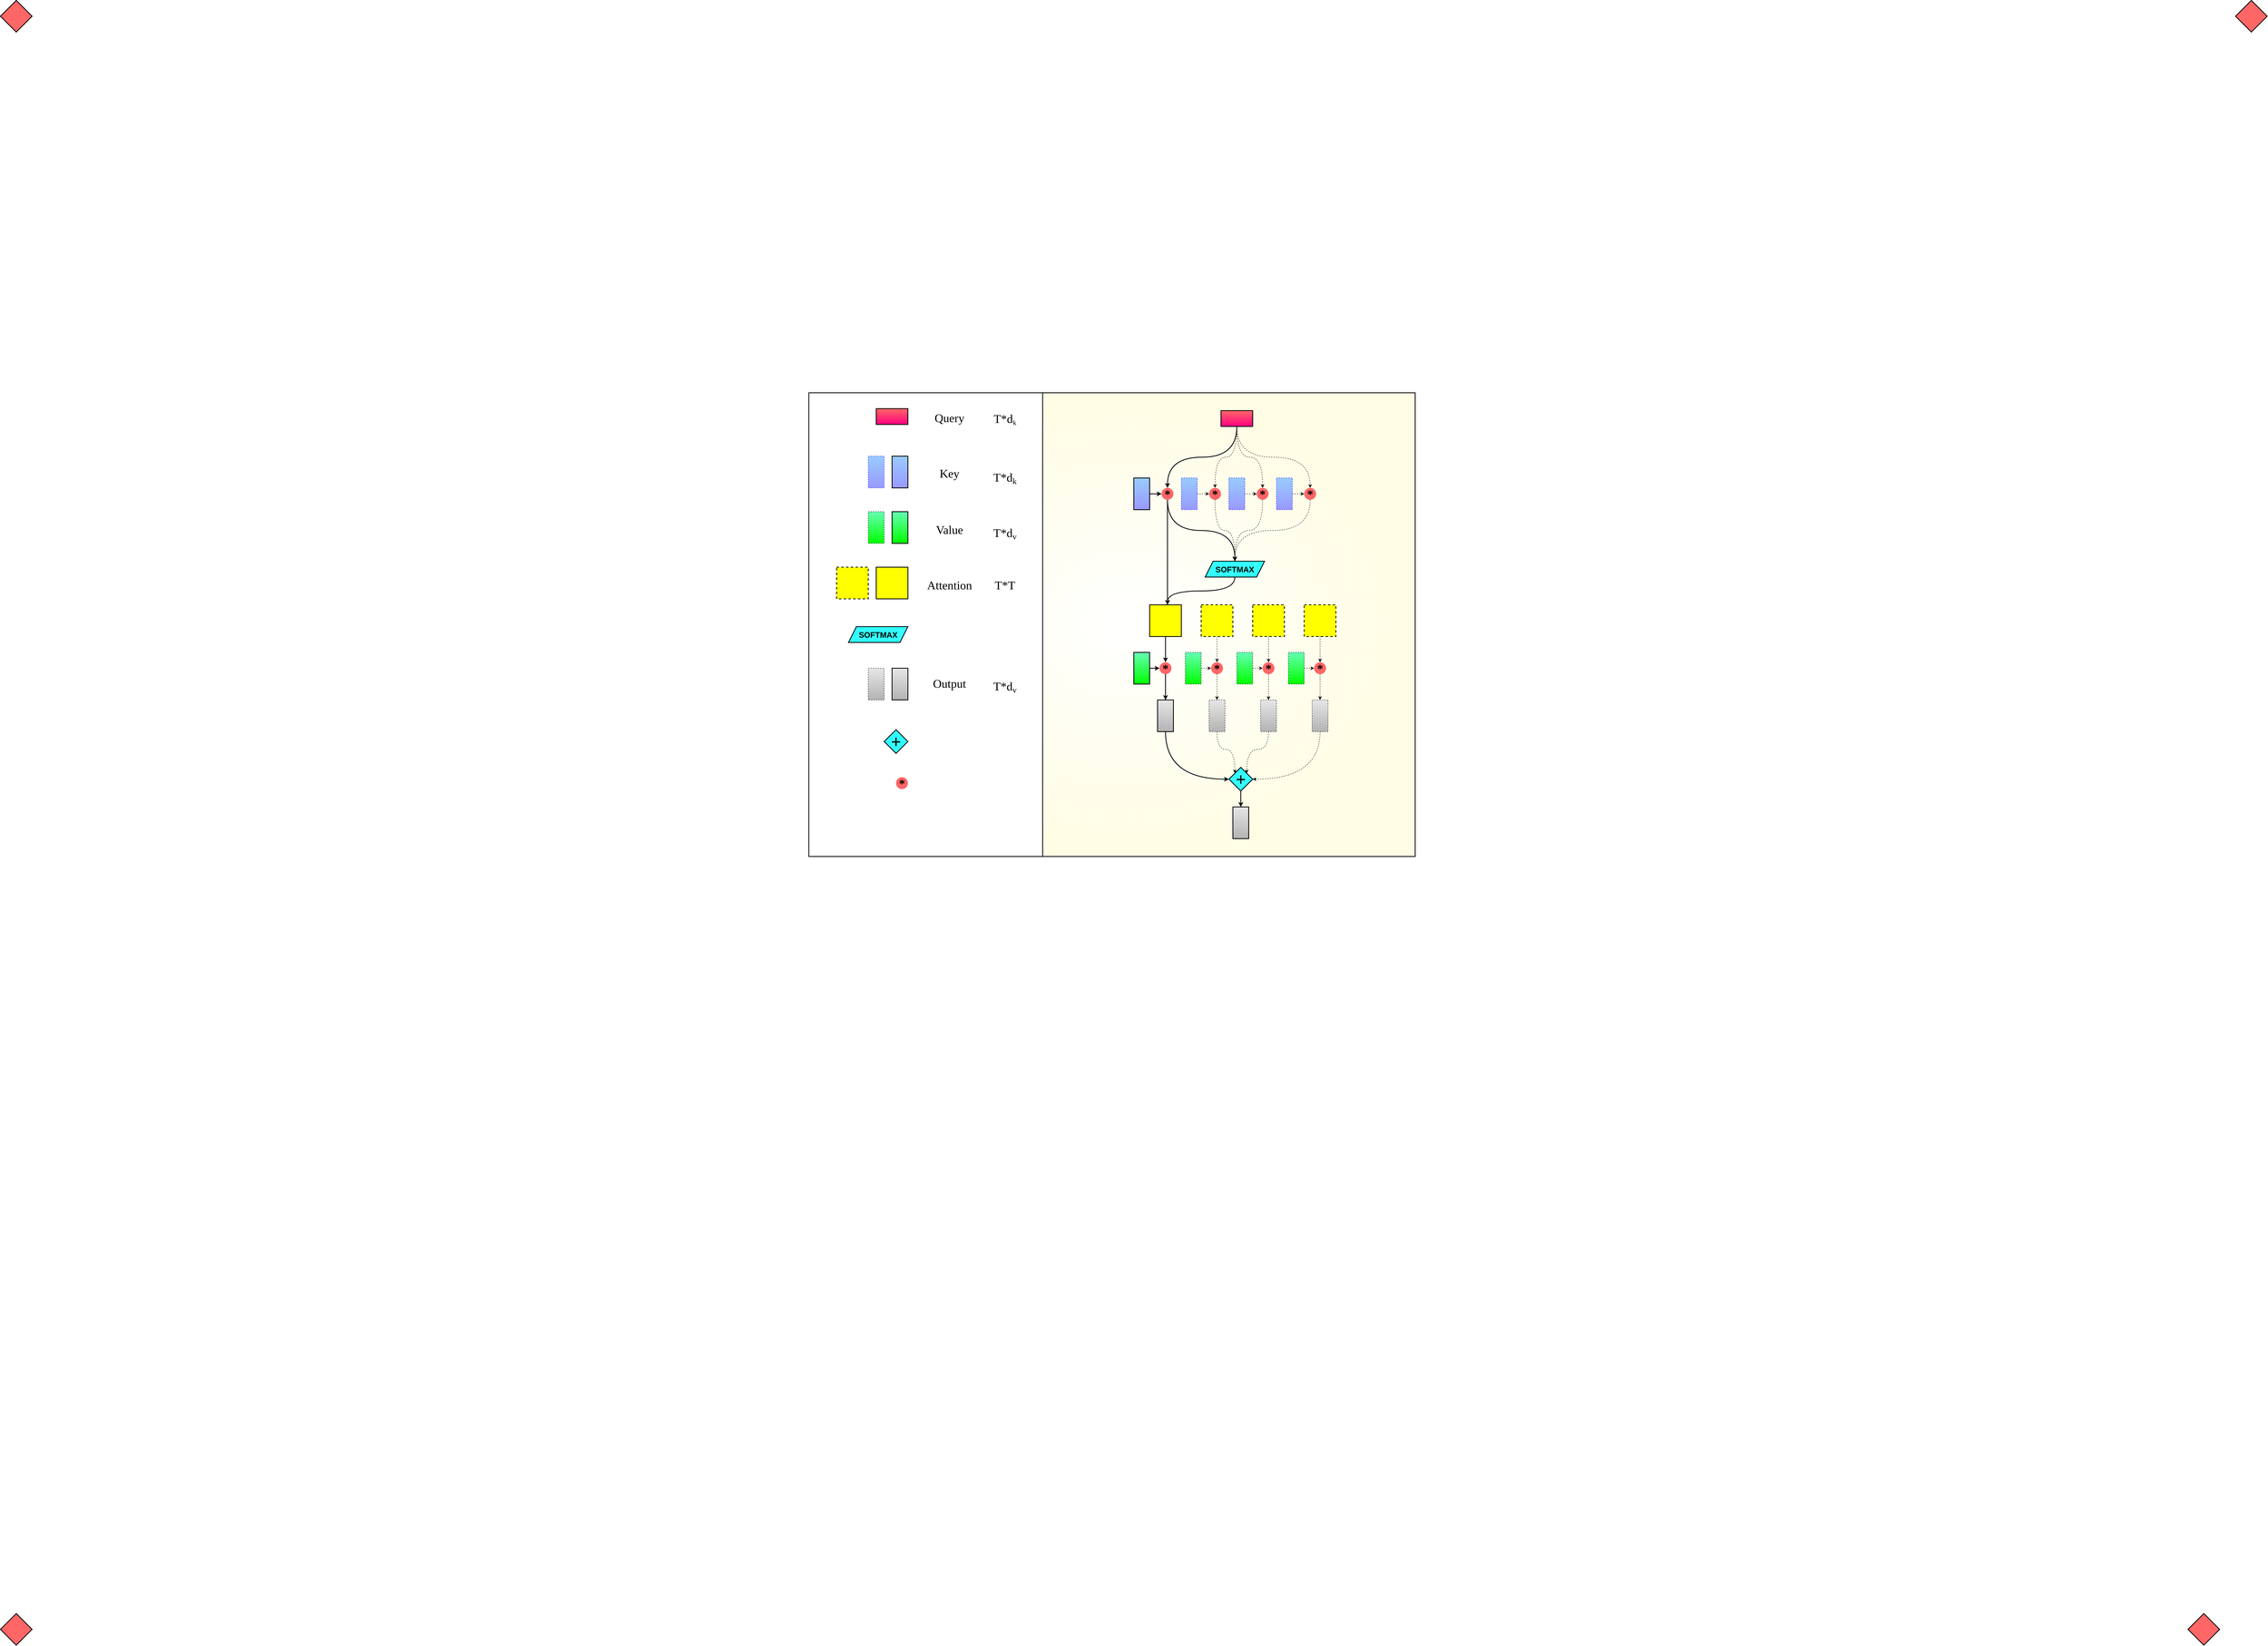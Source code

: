 <mxfile version="15.8.4" type="device"><diagram id="e_oixZW7i5In5q7S9LqU" name="Page-1"><mxGraphModel dx="4922" dy="2550" grid="1" gridSize="10" guides="1" tooltips="1" connect="1" arrows="1" fold="1" page="1" pageScale="1" pageWidth="850" pageHeight="1100" math="0" shadow="0"><root><mxCell id="0"/><mxCell id="1" parent="0"/><mxCell id="MIyxhUWxYH6-QhV29g1u-42" value="" style="rhombus;whiteSpace=wrap;html=1;fontSize=20;strokeWidth=2;fillColor=#FF6666;" parent="1" vertex="1"><mxGeometry x="3130" y="3120" width="80" height="80" as="geometry"/></mxCell><mxCell id="MIyxhUWxYH6-QhV29g1u-156" value="" style="group;movable=0;resizable=0;rotatable=0;deletable=0;editable=0;connectable=0;" parent="1" vertex="1" connectable="0"><mxGeometry x="-350" y="40" width="1530" height="1170" as="geometry"/></mxCell><mxCell id="MIyxhUWxYH6-QhV29g1u-125" value="" style="rounded=0;whiteSpace=wrap;html=1;fontFamily=Fira Code;fontSize=45;strokeColor=default;strokeWidth=2;fillColor=#FFFFFF;gradientDirection=radial;gradientColor=#FFFDE3;movable=0;resizable=0;rotatable=0;deletable=0;editable=0;connectable=0;" parent="MIyxhUWxYH6-QhV29g1u-156" vertex="1"><mxGeometry x="80" width="1450" height="1170" as="geometry"/></mxCell><mxCell id="MIyxhUWxYH6-QhV29g1u-2" value="" style="rounded=0;whiteSpace=wrap;html=1;strokeWidth=2;strokeColor=#000000;fillColor=#FF6666;gradientColor=#FF0080;movable=0;resizable=0;rotatable=0;deletable=0;editable=0;connectable=0;" parent="MIyxhUWxYH6-QhV29g1u-156" vertex="1"><mxGeometry x="1040" y="45" width="80" height="40" as="geometry"/></mxCell><mxCell id="MIyxhUWxYH6-QhV29g1u-3" value="" style="rounded=0;whiteSpace=wrap;html=1;strokeWidth=2;strokeColor=default;fillColor=#99CCFF;gradientColor=#9999FF;movable=0;resizable=0;rotatable=0;deletable=0;editable=0;connectable=0;" parent="MIyxhUWxYH6-QhV29g1u-156" vertex="1"><mxGeometry x="820" y="215" width="40" height="80" as="geometry"/></mxCell><mxCell id="MIyxhUWxYH6-QhV29g1u-58" style="edgeStyle=orthogonalEdgeStyle;curved=1;orthogonalLoop=1;jettySize=auto;html=1;exitX=0.5;exitY=1;exitDx=0;exitDy=0;fontSize=20;strokeWidth=2;movable=0;resizable=0;rotatable=0;deletable=0;editable=0;connectable=0;" parent="MIyxhUWxYH6-QhV29g1u-156" source="MIyxhUWxYH6-QhV29g1u-5" edge="1"><mxGeometry relative="1" as="geometry"><mxPoint x="905" y="535" as="targetPoint"/></mxGeometry></mxCell><mxCell id="MIyxhUWxYH6-QhV29g1u-5" value="&lt;span style=&quot;font-size: 30px;&quot;&gt;&lt;font face=&quot;Fira Code&quot; style=&quot;font-size: 30px;&quot;&gt;*&lt;/font&gt;&lt;/span&gt;" style="ellipse;whiteSpace=wrap;html=1;aspect=fixed;fontStyle=1;strokeWidth=2;fillColor=#FF6666;strokeColor=none;fontFamily=Fira Code;fontSize=30;movable=0;resizable=0;rotatable=0;deletable=0;editable=0;connectable=0;" parent="MIyxhUWxYH6-QhV29g1u-156" vertex="1"><mxGeometry x="890" y="240" width="30" height="30" as="geometry"/></mxCell><mxCell id="MIyxhUWxYH6-QhV29g1u-7" style="edgeStyle=orthogonalEdgeStyle;curved=1;orthogonalLoop=1;jettySize=auto;html=1;exitX=0.5;exitY=1;exitDx=0;exitDy=0;entryX=0.5;entryY=0;entryDx=0;entryDy=0;fontSize=20;strokeWidth=2;movable=0;resizable=0;rotatable=0;deletable=0;editable=0;connectable=0;" parent="MIyxhUWxYH6-QhV29g1u-156" source="MIyxhUWxYH6-QhV29g1u-2" target="MIyxhUWxYH6-QhV29g1u-5" edge="1"><mxGeometry relative="1" as="geometry"/></mxCell><mxCell id="MIyxhUWxYH6-QhV29g1u-8" style="edgeStyle=orthogonalEdgeStyle;curved=1;orthogonalLoop=1;jettySize=auto;html=1;exitX=1;exitY=0.5;exitDx=0;exitDy=0;entryX=0;entryY=0.5;entryDx=0;entryDy=0;fontSize=20;strokeWidth=2;movable=0;resizable=0;rotatable=0;deletable=0;editable=0;connectable=0;" parent="MIyxhUWxYH6-QhV29g1u-156" source="MIyxhUWxYH6-QhV29g1u-3" target="MIyxhUWxYH6-QhV29g1u-5" edge="1"><mxGeometry relative="1" as="geometry"/></mxCell><mxCell id="MIyxhUWxYH6-QhV29g1u-34" value="" style="rounded=0;whiteSpace=wrap;html=1;strokeWidth=1;strokeColor=#0000FF;dashed=1;fillColor=#99CCFF;gradientColor=#9999FF;movable=0;resizable=0;rotatable=0;deletable=0;editable=0;connectable=0;" parent="MIyxhUWxYH6-QhV29g1u-156" vertex="1"><mxGeometry x="940" y="215" width="40" height="80" as="geometry"/></mxCell><mxCell id="MIyxhUWxYH6-QhV29g1u-35" value="&lt;span style=&quot;font-size: 30px;&quot;&gt;&lt;font face=&quot;Fira Code&quot; style=&quot;font-size: 30px;&quot;&gt;*&lt;/font&gt;&lt;/span&gt;" style="ellipse;whiteSpace=wrap;html=1;aspect=fixed;fontStyle=1;strokeWidth=2;fillColor=#FF6666;strokeColor=none;fontFamily=Fira Code;fontSize=30;movable=0;resizable=0;rotatable=0;deletable=0;editable=0;connectable=0;" parent="MIyxhUWxYH6-QhV29g1u-156" vertex="1"><mxGeometry x="1010" y="240" width="30" height="30" as="geometry"/></mxCell><mxCell id="MIyxhUWxYH6-QhV29g1u-43" style="edgeStyle=orthogonalEdgeStyle;curved=1;orthogonalLoop=1;jettySize=auto;html=1;exitX=0.5;exitY=1;exitDx=0;exitDy=0;fontSize=20;strokeWidth=1;dashed=1;movable=0;resizable=0;rotatable=0;deletable=0;editable=0;connectable=0;" parent="MIyxhUWxYH6-QhV29g1u-156" source="MIyxhUWxYH6-QhV29g1u-2" target="MIyxhUWxYH6-QhV29g1u-35" edge="1"><mxGeometry relative="1" as="geometry"/></mxCell><mxCell id="MIyxhUWxYH6-QhV29g1u-33" style="edgeStyle=orthogonalEdgeStyle;curved=1;orthogonalLoop=1;jettySize=auto;html=1;exitX=1;exitY=0.5;exitDx=0;exitDy=0;entryX=0;entryY=0.5;entryDx=0;entryDy=0;fontSize=20;strokeWidth=1;dashed=1;movable=0;resizable=0;rotatable=0;deletable=0;editable=0;connectable=0;" parent="MIyxhUWxYH6-QhV29g1u-156" source="MIyxhUWxYH6-QhV29g1u-34" target="MIyxhUWxYH6-QhV29g1u-35" edge="1"><mxGeometry relative="1" as="geometry"/></mxCell><mxCell id="MIyxhUWxYH6-QhV29g1u-37" value="" style="rounded=0;whiteSpace=wrap;html=1;strokeWidth=1;strokeColor=#0000FF;dashed=1;fillColor=#99CCFF;gradientColor=#9999FF;movable=0;resizable=0;rotatable=0;deletable=0;editable=0;connectable=0;" parent="MIyxhUWxYH6-QhV29g1u-156" vertex="1"><mxGeometry x="1060" y="215" width="40" height="80" as="geometry"/></mxCell><mxCell id="MIyxhUWxYH6-QhV29g1u-38" value="&lt;span style=&quot;font-size: 30px;&quot;&gt;&lt;font face=&quot;Fira Code&quot; style=&quot;font-size: 30px;&quot;&gt;*&lt;/font&gt;&lt;/span&gt;" style="ellipse;whiteSpace=wrap;html=1;aspect=fixed;fontStyle=1;strokeWidth=2;fillColor=#FF6666;strokeColor=none;fontFamily=Fira Code;fontSize=30;movable=0;resizable=0;rotatable=0;deletable=0;editable=0;connectable=0;" parent="MIyxhUWxYH6-QhV29g1u-156" vertex="1"><mxGeometry x="1130" y="240" width="30" height="30" as="geometry"/></mxCell><mxCell id="MIyxhUWxYH6-QhV29g1u-44" style="edgeStyle=orthogonalEdgeStyle;curved=1;orthogonalLoop=1;jettySize=auto;html=1;exitX=0.5;exitY=1;exitDx=0;exitDy=0;entryX=0.5;entryY=0;entryDx=0;entryDy=0;fontSize=20;strokeWidth=1;dashed=1;movable=0;resizable=0;rotatable=0;deletable=0;editable=0;connectable=0;" parent="MIyxhUWxYH6-QhV29g1u-156" source="MIyxhUWxYH6-QhV29g1u-2" target="MIyxhUWxYH6-QhV29g1u-38" edge="1"><mxGeometry relative="1" as="geometry"/></mxCell><mxCell id="MIyxhUWxYH6-QhV29g1u-36" style="edgeStyle=orthogonalEdgeStyle;curved=1;orthogonalLoop=1;jettySize=auto;html=1;exitX=1;exitY=0.5;exitDx=0;exitDy=0;entryX=0;entryY=0.5;entryDx=0;entryDy=0;fontSize=20;strokeWidth=1;dashed=1;movable=0;resizable=0;rotatable=0;deletable=0;editable=0;connectable=0;" parent="MIyxhUWxYH6-QhV29g1u-156" source="MIyxhUWxYH6-QhV29g1u-37" target="MIyxhUWxYH6-QhV29g1u-38" edge="1"><mxGeometry relative="1" as="geometry"/></mxCell><mxCell id="MIyxhUWxYH6-QhV29g1u-40" value="" style="rounded=0;whiteSpace=wrap;html=1;strokeWidth=1;strokeColor=#0000FF;dashed=1;fillColor=#99CCFF;gradientColor=#9999FF;movable=0;resizable=0;rotatable=0;deletable=0;editable=0;connectable=0;" parent="MIyxhUWxYH6-QhV29g1u-156" vertex="1"><mxGeometry x="1180" y="215" width="40" height="80" as="geometry"/></mxCell><mxCell id="MIyxhUWxYH6-QhV29g1u-41" value="&lt;span style=&quot;font-size: 30px;&quot;&gt;&lt;font face=&quot;Fira Code&quot; style=&quot;font-size: 30px;&quot;&gt;*&lt;/font&gt;&lt;/span&gt;" style="ellipse;whiteSpace=wrap;html=1;aspect=fixed;fontStyle=1;strokeWidth=2;fillColor=#FF6666;strokeColor=none;fontFamily=Fira Code;fontSize=30;movable=0;resizable=0;rotatable=0;deletable=0;editable=0;connectable=0;" parent="MIyxhUWxYH6-QhV29g1u-156" vertex="1"><mxGeometry x="1250" y="240" width="30" height="30" as="geometry"/></mxCell><mxCell id="MIyxhUWxYH6-QhV29g1u-45" style="edgeStyle=orthogonalEdgeStyle;curved=1;orthogonalLoop=1;jettySize=auto;html=1;exitX=0.5;exitY=1;exitDx=0;exitDy=0;entryX=0.5;entryY=0;entryDx=0;entryDy=0;fontSize=20;strokeWidth=1;dashed=1;movable=0;resizable=0;rotatable=0;deletable=0;editable=0;connectable=0;" parent="MIyxhUWxYH6-QhV29g1u-156" source="MIyxhUWxYH6-QhV29g1u-2" target="MIyxhUWxYH6-QhV29g1u-41" edge="1"><mxGeometry relative="1" as="geometry"/></mxCell><mxCell id="MIyxhUWxYH6-QhV29g1u-39" style="edgeStyle=orthogonalEdgeStyle;curved=1;orthogonalLoop=1;jettySize=auto;html=1;exitX=1;exitY=0.5;exitDx=0;exitDy=0;entryX=0;entryY=0.5;entryDx=0;entryDy=0;fontSize=20;strokeWidth=1;dashed=1;movable=0;resizable=0;rotatable=0;deletable=0;editable=0;connectable=0;" parent="MIyxhUWxYH6-QhV29g1u-156" source="MIyxhUWxYH6-QhV29g1u-40" target="MIyxhUWxYH6-QhV29g1u-41" edge="1"><mxGeometry relative="1" as="geometry"/></mxCell><mxCell id="MIyxhUWxYH6-QhV29g1u-62" style="edgeStyle=orthogonalEdgeStyle;curved=1;orthogonalLoop=1;jettySize=auto;html=1;exitX=0.5;exitY=1;exitDx=0;exitDy=0;entryX=0.5;entryY=0;entryDx=0;entryDy=0;fontSize=20;strokeWidth=2;movable=0;resizable=0;rotatable=0;deletable=0;editable=0;connectable=0;" parent="MIyxhUWxYH6-QhV29g1u-156" source="MIyxhUWxYH6-QhV29g1u-46" edge="1"><mxGeometry relative="1" as="geometry"><mxPoint x="905" y="535" as="targetPoint"/></mxGeometry></mxCell><mxCell id="MIyxhUWxYH6-QhV29g1u-46" value="&lt;b&gt;SOFTMAX&lt;/b&gt;" style="shape=parallelogram;perimeter=parallelogramPerimeter;whiteSpace=wrap;html=1;fixedSize=1;fontSize=20;strokeWidth=2;fillColor=#33FFFF;strokeColor=default;movable=0;resizable=0;rotatable=0;deletable=0;editable=0;connectable=0;" parent="MIyxhUWxYH6-QhV29g1u-156" vertex="1"><mxGeometry x="1000" y="425" width="150" height="40" as="geometry"/></mxCell><mxCell id="MIyxhUWxYH6-QhV29g1u-48" style="edgeStyle=orthogonalEdgeStyle;curved=1;orthogonalLoop=1;jettySize=auto;html=1;exitX=0.5;exitY=1;exitDx=0;exitDy=0;fontSize=20;strokeWidth=2;movable=0;resizable=0;rotatable=0;deletable=0;editable=0;connectable=0;" parent="MIyxhUWxYH6-QhV29g1u-156" source="MIyxhUWxYH6-QhV29g1u-5" target="MIyxhUWxYH6-QhV29g1u-46" edge="1"><mxGeometry relative="1" as="geometry"/></mxCell><mxCell id="MIyxhUWxYH6-QhV29g1u-52" style="edgeStyle=orthogonalEdgeStyle;curved=1;orthogonalLoop=1;jettySize=auto;html=1;exitX=0.5;exitY=1;exitDx=0;exitDy=0;entryX=0.5;entryY=0;entryDx=0;entryDy=0;fontSize=20;strokeWidth=1;dashed=1;movable=0;resizable=0;rotatable=0;deletable=0;editable=0;connectable=0;" parent="MIyxhUWxYH6-QhV29g1u-156" source="MIyxhUWxYH6-QhV29g1u-35" target="MIyxhUWxYH6-QhV29g1u-46" edge="1"><mxGeometry relative="1" as="geometry"/></mxCell><mxCell id="MIyxhUWxYH6-QhV29g1u-54" style="edgeStyle=orthogonalEdgeStyle;curved=1;orthogonalLoop=1;jettySize=auto;html=1;exitX=0.5;exitY=1;exitDx=0;exitDy=0;fontSize=20;strokeWidth=1;dashed=1;movable=0;resizable=0;rotatable=0;deletable=0;editable=0;connectable=0;" parent="MIyxhUWxYH6-QhV29g1u-156" source="MIyxhUWxYH6-QhV29g1u-38" target="MIyxhUWxYH6-QhV29g1u-46" edge="1"><mxGeometry relative="1" as="geometry"/></mxCell><mxCell id="MIyxhUWxYH6-QhV29g1u-51" style="edgeStyle=orthogonalEdgeStyle;curved=1;orthogonalLoop=1;jettySize=auto;html=1;exitX=0.5;exitY=1;exitDx=0;exitDy=0;fontSize=20;strokeWidth=1;dashed=1;movable=0;resizable=0;rotatable=0;deletable=0;editable=0;connectable=0;" parent="MIyxhUWxYH6-QhV29g1u-156" source="MIyxhUWxYH6-QhV29g1u-41" target="MIyxhUWxYH6-QhV29g1u-46" edge="1"><mxGeometry relative="1" as="geometry"/></mxCell><mxCell id="MIyxhUWxYH6-QhV29g1u-63" value="" style="rounded=0;whiteSpace=wrap;html=1;strokeWidth=2;fillColor=#FFFF00;movable=0;resizable=0;rotatable=0;deletable=0;editable=0;connectable=0;" parent="MIyxhUWxYH6-QhV29g1u-156" vertex="1"><mxGeometry x="860" y="535" width="80" height="80" as="geometry"/></mxCell><mxCell id="MIyxhUWxYH6-QhV29g1u-64" value="" style="rounded=0;whiteSpace=wrap;html=1;strokeWidth=2;fillColor=#66FFB3;gradientColor=#00FF00;movable=0;resizable=0;rotatable=0;deletable=0;editable=0;connectable=0;" parent="MIyxhUWxYH6-QhV29g1u-156" vertex="1"><mxGeometry x="820" y="655" width="40" height="80" as="geometry"/></mxCell><mxCell id="MIyxhUWxYH6-QhV29g1u-65" value="&lt;font size=&quot;1&quot; face=&quot;Fira Code&quot;&gt;&lt;b style=&quot;font-size: 30px&quot;&gt;*&lt;/b&gt;&lt;/font&gt;" style="ellipse;whiteSpace=wrap;html=1;aspect=fixed;fontSize=20;strokeWidth=2;fillColor=#FF6666;strokeColor=none;movable=0;resizable=0;rotatable=0;deletable=0;editable=0;connectable=0;" parent="MIyxhUWxYH6-QhV29g1u-156" vertex="1"><mxGeometry x="885" y="680" width="30" height="30" as="geometry"/></mxCell><mxCell id="MIyxhUWxYH6-QhV29g1u-67" style="edgeStyle=orthogonalEdgeStyle;curved=1;orthogonalLoop=1;jettySize=auto;html=1;exitX=0.5;exitY=1;exitDx=0;exitDy=0;entryX=0.5;entryY=0;entryDx=0;entryDy=0;fontSize=20;strokeWidth=2;movable=0;resizable=0;rotatable=0;deletable=0;editable=0;connectable=0;" parent="MIyxhUWxYH6-QhV29g1u-156" source="MIyxhUWxYH6-QhV29g1u-63" target="MIyxhUWxYH6-QhV29g1u-65" edge="1"><mxGeometry relative="1" as="geometry"/></mxCell><mxCell id="MIyxhUWxYH6-QhV29g1u-68" style="edgeStyle=orthogonalEdgeStyle;curved=1;orthogonalLoop=1;jettySize=auto;html=1;exitX=1;exitY=0.5;exitDx=0;exitDy=0;entryX=0;entryY=0.5;entryDx=0;entryDy=0;fontSize=20;strokeWidth=2;movable=0;resizable=0;rotatable=0;deletable=0;editable=0;connectable=0;" parent="MIyxhUWxYH6-QhV29g1u-156" source="MIyxhUWxYH6-QhV29g1u-64" target="MIyxhUWxYH6-QhV29g1u-65" edge="1"><mxGeometry relative="1" as="geometry"/></mxCell><mxCell id="MIyxhUWxYH6-QhV29g1u-70" value="" style="rounded=0;whiteSpace=wrap;html=1;strokeWidth=2;fillColor=#E6E6E6;gradientColor=#B3B3B3;movable=0;resizable=0;rotatable=0;deletable=0;editable=0;connectable=0;" parent="MIyxhUWxYH6-QhV29g1u-156" vertex="1"><mxGeometry x="880" y="775" width="40" height="80" as="geometry"/></mxCell><mxCell id="MIyxhUWxYH6-QhV29g1u-71" style="edgeStyle=orthogonalEdgeStyle;curved=1;orthogonalLoop=1;jettySize=auto;html=1;exitX=0.5;exitY=1;exitDx=0;exitDy=0;entryX=0.5;entryY=0;entryDx=0;entryDy=0;fontSize=11;strokeWidth=2;movable=0;resizable=0;rotatable=0;deletable=0;editable=0;connectable=0;" parent="MIyxhUWxYH6-QhV29g1u-156" source="MIyxhUWxYH6-QhV29g1u-65" target="MIyxhUWxYH6-QhV29g1u-70" edge="1"><mxGeometry relative="1" as="geometry"/></mxCell><mxCell id="MIyxhUWxYH6-QhV29g1u-88" value="" style="rounded=0;whiteSpace=wrap;html=1;strokeWidth=2;fillColor=#FFFF00;dashed=1;movable=0;resizable=0;rotatable=0;deletable=0;editable=0;connectable=0;" parent="MIyxhUWxYH6-QhV29g1u-156" vertex="1"><mxGeometry x="990" y="535" width="80" height="80" as="geometry"/></mxCell><mxCell id="MIyxhUWxYH6-QhV29g1u-90" value="" style="rounded=0;whiteSpace=wrap;html=1;strokeWidth=1;dashed=1;fillColor=#66FFB3;gradientColor=#00FF00;movable=0;resizable=0;rotatable=0;deletable=0;editable=0;connectable=0;" parent="MIyxhUWxYH6-QhV29g1u-156" vertex="1"><mxGeometry x="950" y="655" width="40" height="80" as="geometry"/></mxCell><mxCell id="MIyxhUWxYH6-QhV29g1u-92" value="&lt;font size=&quot;1&quot; face=&quot;Fira Code&quot;&gt;&lt;b style=&quot;font-size: 30px&quot;&gt;*&lt;/b&gt;&lt;/font&gt;" style="ellipse;whiteSpace=wrap;html=1;aspect=fixed;fontSize=20;strokeWidth=1;fillColor=#FF6666;strokeColor=none;dashed=1;movable=0;resizable=0;rotatable=0;deletable=0;editable=0;connectable=0;" parent="MIyxhUWxYH6-QhV29g1u-156" vertex="1"><mxGeometry x="1015" y="680" width="30" height="30" as="geometry"/></mxCell><mxCell id="MIyxhUWxYH6-QhV29g1u-87" style="edgeStyle=orthogonalEdgeStyle;curved=1;orthogonalLoop=1;jettySize=auto;html=1;exitX=0.5;exitY=1;exitDx=0;exitDy=0;entryX=0.5;entryY=0;entryDx=0;entryDy=0;fontSize=20;strokeWidth=1;dashed=1;movable=0;resizable=0;rotatable=0;deletable=0;editable=0;connectable=0;" parent="MIyxhUWxYH6-QhV29g1u-156" source="MIyxhUWxYH6-QhV29g1u-88" target="MIyxhUWxYH6-QhV29g1u-92" edge="1"><mxGeometry relative="1" as="geometry"/></mxCell><mxCell id="MIyxhUWxYH6-QhV29g1u-89" style="edgeStyle=orthogonalEdgeStyle;curved=1;orthogonalLoop=1;jettySize=auto;html=1;exitX=1;exitY=0.5;exitDx=0;exitDy=0;entryX=0;entryY=0.5;entryDx=0;entryDy=0;fontSize=20;strokeWidth=1;dashed=1;movable=0;resizable=0;rotatable=0;deletable=0;editable=0;connectable=0;" parent="MIyxhUWxYH6-QhV29g1u-156" source="MIyxhUWxYH6-QhV29g1u-90" target="MIyxhUWxYH6-QhV29g1u-92" edge="1"><mxGeometry relative="1" as="geometry"/></mxCell><mxCell id="MIyxhUWxYH6-QhV29g1u-93" value="" style="rounded=0;whiteSpace=wrap;html=1;strokeWidth=1;dashed=1;fillColor=#E6E6E6;gradientColor=#B3B3B3;movable=0;resizable=0;rotatable=0;deletable=0;editable=0;connectable=0;" parent="MIyxhUWxYH6-QhV29g1u-156" vertex="1"><mxGeometry x="1010" y="775" width="40" height="80" as="geometry"/></mxCell><mxCell id="MIyxhUWxYH6-QhV29g1u-91" style="edgeStyle=orthogonalEdgeStyle;curved=1;orthogonalLoop=1;jettySize=auto;html=1;exitX=0.5;exitY=1;exitDx=0;exitDy=0;entryX=0.5;entryY=0;entryDx=0;entryDy=0;fontSize=11;strokeWidth=1;dashed=1;movable=0;resizable=0;rotatable=0;deletable=0;editable=0;connectable=0;" parent="MIyxhUWxYH6-QhV29g1u-156" source="MIyxhUWxYH6-QhV29g1u-92" target="MIyxhUWxYH6-QhV29g1u-93" edge="1"><mxGeometry relative="1" as="geometry"/></mxCell><mxCell id="MIyxhUWxYH6-QhV29g1u-95" value="" style="rounded=0;whiteSpace=wrap;html=1;strokeWidth=2;fillColor=#FFFF00;dashed=1;movable=0;resizable=0;rotatable=0;deletable=0;editable=0;connectable=0;" parent="MIyxhUWxYH6-QhV29g1u-156" vertex="1"><mxGeometry x="1120" y="535" width="80" height="80" as="geometry"/></mxCell><mxCell id="MIyxhUWxYH6-QhV29g1u-97" value="" style="rounded=0;whiteSpace=wrap;html=1;strokeWidth=1;dashed=1;fillColor=#66FFB3;gradientColor=#00FF00;movable=0;resizable=0;rotatable=0;deletable=0;editable=0;connectable=0;" parent="MIyxhUWxYH6-QhV29g1u-156" vertex="1"><mxGeometry x="1080" y="655" width="40" height="80" as="geometry"/></mxCell><mxCell id="MIyxhUWxYH6-QhV29g1u-99" value="&lt;font size=&quot;1&quot; face=&quot;Fira Code&quot;&gt;&lt;b style=&quot;font-size: 30px&quot;&gt;*&lt;/b&gt;&lt;/font&gt;" style="ellipse;whiteSpace=wrap;html=1;aspect=fixed;fontSize=20;strokeWidth=1;fillColor=#FF6666;strokeColor=none;dashed=1;movable=0;resizable=0;rotatable=0;deletable=0;editable=0;connectable=0;" parent="MIyxhUWxYH6-QhV29g1u-156" vertex="1"><mxGeometry x="1145" y="680" width="30" height="30" as="geometry"/></mxCell><mxCell id="MIyxhUWxYH6-QhV29g1u-94" style="edgeStyle=orthogonalEdgeStyle;curved=1;orthogonalLoop=1;jettySize=auto;html=1;exitX=0.5;exitY=1;exitDx=0;exitDy=0;entryX=0.5;entryY=0;entryDx=0;entryDy=0;fontSize=20;strokeWidth=1;dashed=1;movable=0;resizable=0;rotatable=0;deletable=0;editable=0;connectable=0;" parent="MIyxhUWxYH6-QhV29g1u-156" source="MIyxhUWxYH6-QhV29g1u-95" target="MIyxhUWxYH6-QhV29g1u-99" edge="1"><mxGeometry relative="1" as="geometry"/></mxCell><mxCell id="MIyxhUWxYH6-QhV29g1u-96" style="edgeStyle=orthogonalEdgeStyle;curved=1;orthogonalLoop=1;jettySize=auto;html=1;exitX=1;exitY=0.5;exitDx=0;exitDy=0;entryX=0;entryY=0.5;entryDx=0;entryDy=0;fontSize=20;strokeWidth=1;dashed=1;movable=0;resizable=0;rotatable=0;deletable=0;editable=0;connectable=0;" parent="MIyxhUWxYH6-QhV29g1u-156" source="MIyxhUWxYH6-QhV29g1u-97" target="MIyxhUWxYH6-QhV29g1u-99" edge="1"><mxGeometry relative="1" as="geometry"/></mxCell><mxCell id="MIyxhUWxYH6-QhV29g1u-100" value="" style="rounded=0;whiteSpace=wrap;html=1;strokeWidth=1;dashed=1;fillColor=#E6E6E6;gradientColor=#B3B3B3;movable=0;resizable=0;rotatable=0;deletable=0;editable=0;connectable=0;" parent="MIyxhUWxYH6-QhV29g1u-156" vertex="1"><mxGeometry x="1140" y="775" width="40" height="80" as="geometry"/></mxCell><mxCell id="MIyxhUWxYH6-QhV29g1u-98" style="edgeStyle=orthogonalEdgeStyle;curved=1;orthogonalLoop=1;jettySize=auto;html=1;exitX=0.5;exitY=1;exitDx=0;exitDy=0;entryX=0.5;entryY=0;entryDx=0;entryDy=0;fontSize=11;strokeWidth=1;dashed=1;movable=0;resizable=0;rotatable=0;deletable=0;editable=0;connectable=0;" parent="MIyxhUWxYH6-QhV29g1u-156" source="MIyxhUWxYH6-QhV29g1u-99" target="MIyxhUWxYH6-QhV29g1u-100" edge="1"><mxGeometry relative="1" as="geometry"/></mxCell><mxCell id="MIyxhUWxYH6-QhV29g1u-102" value="" style="rounded=0;whiteSpace=wrap;html=1;strokeWidth=2;fillColor=#FFFF00;dashed=1;movable=0;resizable=0;rotatable=0;deletable=0;editable=0;connectable=0;" parent="MIyxhUWxYH6-QhV29g1u-156" vertex="1"><mxGeometry x="1250" y="535" width="80" height="80" as="geometry"/></mxCell><mxCell id="MIyxhUWxYH6-QhV29g1u-104" value="" style="rounded=0;whiteSpace=wrap;html=1;strokeWidth=1;dashed=1;fillColor=#66FFB3;gradientColor=#00FF00;movable=0;resizable=0;rotatable=0;deletable=0;editable=0;connectable=0;" parent="MIyxhUWxYH6-QhV29g1u-156" vertex="1"><mxGeometry x="1210" y="655" width="40" height="80" as="geometry"/></mxCell><mxCell id="MIyxhUWxYH6-QhV29g1u-106" value="&lt;font size=&quot;1&quot; face=&quot;Fira Code&quot;&gt;&lt;b style=&quot;font-size: 30px&quot;&gt;*&lt;/b&gt;&lt;/font&gt;" style="ellipse;whiteSpace=wrap;html=1;aspect=fixed;fontSize=20;strokeWidth=1;fillColor=#FF6666;strokeColor=none;dashed=1;movable=0;resizable=0;rotatable=0;deletable=0;editable=0;connectable=0;" parent="MIyxhUWxYH6-QhV29g1u-156" vertex="1"><mxGeometry x="1275" y="680" width="30" height="30" as="geometry"/></mxCell><mxCell id="MIyxhUWxYH6-QhV29g1u-101" style="edgeStyle=orthogonalEdgeStyle;curved=1;orthogonalLoop=1;jettySize=auto;html=1;exitX=0.5;exitY=1;exitDx=0;exitDy=0;entryX=0.5;entryY=0;entryDx=0;entryDy=0;fontSize=20;strokeWidth=1;dashed=1;movable=0;resizable=0;rotatable=0;deletable=0;editable=0;connectable=0;" parent="MIyxhUWxYH6-QhV29g1u-156" source="MIyxhUWxYH6-QhV29g1u-102" target="MIyxhUWxYH6-QhV29g1u-106" edge="1"><mxGeometry relative="1" as="geometry"/></mxCell><mxCell id="MIyxhUWxYH6-QhV29g1u-103" style="edgeStyle=orthogonalEdgeStyle;curved=1;orthogonalLoop=1;jettySize=auto;html=1;exitX=1;exitY=0.5;exitDx=0;exitDy=0;entryX=0;entryY=0.5;entryDx=0;entryDy=0;fontSize=20;strokeWidth=1;dashed=1;movable=0;resizable=0;rotatable=0;deletable=0;editable=0;connectable=0;" parent="MIyxhUWxYH6-QhV29g1u-156" source="MIyxhUWxYH6-QhV29g1u-104" target="MIyxhUWxYH6-QhV29g1u-106" edge="1"><mxGeometry relative="1" as="geometry"/></mxCell><mxCell id="MIyxhUWxYH6-QhV29g1u-107" value="" style="rounded=0;whiteSpace=wrap;html=1;strokeWidth=1;dashed=1;fillColor=#E6E6E6;gradientColor=#B3B3B3;movable=0;resizable=0;rotatable=0;deletable=0;editable=0;connectable=0;" parent="MIyxhUWxYH6-QhV29g1u-156" vertex="1"><mxGeometry x="1270" y="775" width="40" height="80" as="geometry"/></mxCell><mxCell id="MIyxhUWxYH6-QhV29g1u-105" style="edgeStyle=orthogonalEdgeStyle;curved=1;orthogonalLoop=1;jettySize=auto;html=1;exitX=0.5;exitY=1;exitDx=0;exitDy=0;entryX=0.5;entryY=0;entryDx=0;entryDy=0;fontSize=11;strokeWidth=1;dashed=1;movable=0;resizable=0;rotatable=0;deletable=0;editable=0;connectable=0;" parent="MIyxhUWxYH6-QhV29g1u-156" source="MIyxhUWxYH6-QhV29g1u-106" target="MIyxhUWxYH6-QhV29g1u-107" edge="1"><mxGeometry relative="1" as="geometry"/></mxCell><mxCell id="MIyxhUWxYH6-QhV29g1u-117" value="&lt;font face=&quot;Fira Code&quot; size=&quot;1&quot;&gt;&lt;b style=&quot;font-size: 45px&quot;&gt;+&lt;/b&gt;&lt;/font&gt;" style="rhombus;whiteSpace=wrap;html=1;fontSize=30;strokeColor=#000000;strokeWidth=2;fillColor=#33FFFF;gradientDirection=west;movable=0;resizable=0;rotatable=0;deletable=0;editable=0;connectable=0;" parent="MIyxhUWxYH6-QhV29g1u-156" vertex="1"><mxGeometry x="1060" y="945" width="60" height="60" as="geometry"/></mxCell><mxCell id="MIyxhUWxYH6-QhV29g1u-118" style="edgeStyle=orthogonalEdgeStyle;curved=1;orthogonalLoop=1;jettySize=auto;html=1;exitX=0.5;exitY=1;exitDx=0;exitDy=0;entryX=0;entryY=0.5;entryDx=0;entryDy=0;fontFamily=Fira Code;fontSize=45;strokeWidth=2;movable=0;resizable=0;rotatable=0;deletable=0;editable=0;connectable=0;" parent="MIyxhUWxYH6-QhV29g1u-156" source="MIyxhUWxYH6-QhV29g1u-70" target="MIyxhUWxYH6-QhV29g1u-117" edge="1"><mxGeometry relative="1" as="geometry"/></mxCell><mxCell id="MIyxhUWxYH6-QhV29g1u-119" style="edgeStyle=orthogonalEdgeStyle;curved=1;orthogonalLoop=1;jettySize=auto;html=1;exitX=0.5;exitY=1;exitDx=0;exitDy=0;entryX=0;entryY=0;entryDx=0;entryDy=0;fontFamily=Fira Code;fontSize=45;strokeWidth=1;dashed=1;movable=0;resizable=0;rotatable=0;deletable=0;editable=0;connectable=0;" parent="MIyxhUWxYH6-QhV29g1u-156" source="MIyxhUWxYH6-QhV29g1u-93" target="MIyxhUWxYH6-QhV29g1u-117" edge="1"><mxGeometry relative="1" as="geometry"/></mxCell><mxCell id="MIyxhUWxYH6-QhV29g1u-120" style="edgeStyle=orthogonalEdgeStyle;curved=1;orthogonalLoop=1;jettySize=auto;html=1;exitX=0.5;exitY=1;exitDx=0;exitDy=0;entryX=1;entryY=0;entryDx=0;entryDy=0;fontFamily=Fira Code;fontSize=45;strokeWidth=1;dashed=1;movable=0;resizable=0;rotatable=0;deletable=0;editable=0;connectable=0;" parent="MIyxhUWxYH6-QhV29g1u-156" source="MIyxhUWxYH6-QhV29g1u-100" target="MIyxhUWxYH6-QhV29g1u-117" edge="1"><mxGeometry relative="1" as="geometry"/></mxCell><mxCell id="MIyxhUWxYH6-QhV29g1u-121" style="edgeStyle=orthogonalEdgeStyle;curved=1;orthogonalLoop=1;jettySize=auto;html=1;exitX=0.5;exitY=1;exitDx=0;exitDy=0;entryX=1;entryY=0.5;entryDx=0;entryDy=0;fontFamily=Fira Code;fontSize=45;strokeWidth=1;dashed=1;movable=0;resizable=0;rotatable=0;deletable=0;editable=0;connectable=0;" parent="MIyxhUWxYH6-QhV29g1u-156" source="MIyxhUWxYH6-QhV29g1u-107" target="MIyxhUWxYH6-QhV29g1u-117" edge="1"><mxGeometry relative="1" as="geometry"/></mxCell><mxCell id="MIyxhUWxYH6-QhV29g1u-122" value="" style="rounded=0;whiteSpace=wrap;html=1;strokeWidth=2;fillColor=#E6E6E6;gradientColor=#B3B3B3;movable=0;resizable=0;rotatable=0;deletable=0;editable=0;connectable=0;" parent="MIyxhUWxYH6-QhV29g1u-156" vertex="1"><mxGeometry x="1070" y="1045" width="40" height="80" as="geometry"/></mxCell><mxCell id="MIyxhUWxYH6-QhV29g1u-123" style="edgeStyle=orthogonalEdgeStyle;curved=1;orthogonalLoop=1;jettySize=auto;html=1;exitX=0.5;exitY=1;exitDx=0;exitDy=0;entryX=0.5;entryY=0;entryDx=0;entryDy=0;fontFamily=Fira Code;fontSize=45;strokeWidth=2;movable=0;resizable=0;rotatable=0;deletable=0;editable=0;connectable=0;" parent="MIyxhUWxYH6-QhV29g1u-156" source="MIyxhUWxYH6-QhV29g1u-117" target="MIyxhUWxYH6-QhV29g1u-122" edge="1"><mxGeometry relative="1" as="geometry"/></mxCell><mxCell id="MIyxhUWxYH6-QhV29g1u-126" value="" style="rounded=0;whiteSpace=wrap;html=1;fontFamily=Fira Code;fontSize=45;strokeColor=#000000;strokeWidth=2;fillColor=default;gradientColor=none;gradientDirection=west;movable=0;resizable=0;rotatable=0;deletable=0;editable=0;connectable=0;" parent="MIyxhUWxYH6-QhV29g1u-156" vertex="1"><mxGeometry width="590" height="1170" as="geometry"/></mxCell><mxCell id="MIyxhUWxYH6-QhV29g1u-129" value="" style="rounded=0;whiteSpace=wrap;html=1;strokeWidth=2;strokeColor=#000000;fillColor=#FF6666;gradientColor=#FF0080;movable=0;resizable=0;rotatable=0;deletable=0;editable=0;connectable=0;" parent="MIyxhUWxYH6-QhV29g1u-156" vertex="1"><mxGeometry x="170" y="40" width="80" height="40" as="geometry"/></mxCell><mxCell id="MIyxhUWxYH6-QhV29g1u-130" value="" style="rounded=0;whiteSpace=wrap;html=1;strokeWidth=2;strokeColor=default;fillColor=#99CCFF;gradientColor=#9999FF;movable=0;resizable=0;rotatable=0;deletable=0;editable=0;connectable=0;" parent="MIyxhUWxYH6-QhV29g1u-156" vertex="1"><mxGeometry x="210" y="160" width="40" height="80" as="geometry"/></mxCell><mxCell id="MIyxhUWxYH6-QhV29g1u-131" value="&lt;b&gt;SOFTMAX&lt;/b&gt;" style="shape=parallelogram;perimeter=parallelogramPerimeter;whiteSpace=wrap;html=1;fixedSize=1;fontSize=20;strokeWidth=2;fillColor=#33FFFF;strokeColor=default;movable=0;resizable=0;rotatable=0;deletable=0;editable=0;connectable=0;" parent="MIyxhUWxYH6-QhV29g1u-156" vertex="1"><mxGeometry x="100" y="590" width="150" height="40" as="geometry"/></mxCell><mxCell id="MIyxhUWxYH6-QhV29g1u-132" value="" style="rounded=0;whiteSpace=wrap;html=1;strokeWidth=2;fillColor=#FFFF00;movable=0;resizable=0;rotatable=0;deletable=0;editable=0;connectable=0;" parent="MIyxhUWxYH6-QhV29g1u-156" vertex="1"><mxGeometry x="170" y="440" width="80" height="80" as="geometry"/></mxCell><mxCell id="MIyxhUWxYH6-QhV29g1u-133" value="" style="rounded=0;whiteSpace=wrap;html=1;strokeWidth=2;fillColor=#66FFB3;gradientColor=#00FF00;movable=0;resizable=0;rotatable=0;deletable=0;editable=0;connectable=0;" parent="MIyxhUWxYH6-QhV29g1u-156" vertex="1"><mxGeometry x="210" y="300" width="40" height="80" as="geometry"/></mxCell><mxCell id="MIyxhUWxYH6-QhV29g1u-134" value="" style="rounded=0;whiteSpace=wrap;html=1;strokeWidth=2;fillColor=#E6E6E6;gradientColor=#B3B3B3;movable=0;resizable=0;rotatable=0;deletable=0;editable=0;connectable=0;" parent="MIyxhUWxYH6-QhV29g1u-156" vertex="1"><mxGeometry x="210" y="695" width="40" height="80" as="geometry"/></mxCell><mxCell id="MIyxhUWxYH6-QhV29g1u-135" value="&lt;font face=&quot;Fira Code&quot; size=&quot;1&quot;&gt;&lt;b style=&quot;font-size: 45px&quot;&gt;+&lt;/b&gt;&lt;/font&gt;" style="rhombus;whiteSpace=wrap;html=1;fontSize=30;strokeColor=#000000;strokeWidth=2;fillColor=#33FFFF;gradientDirection=west;movable=0;resizable=0;rotatable=0;deletable=0;editable=0;connectable=0;" parent="MIyxhUWxYH6-QhV29g1u-156" vertex="1"><mxGeometry x="190" y="850" width="60" height="60" as="geometry"/></mxCell><mxCell id="MIyxhUWxYH6-QhV29g1u-136" value="&lt;font size=&quot;1&quot; face=&quot;Fira Code&quot;&gt;&lt;b style=&quot;font-size: 30px&quot;&gt;*&lt;/b&gt;&lt;/font&gt;" style="ellipse;whiteSpace=wrap;html=1;aspect=fixed;fontSize=20;strokeWidth=2;fillColor=#FF6666;strokeColor=none;movable=0;resizable=0;rotatable=0;deletable=0;editable=0;connectable=0;" parent="MIyxhUWxYH6-QhV29g1u-156" vertex="1"><mxGeometry x="220" y="970" width="30" height="30" as="geometry"/></mxCell><mxCell id="MIyxhUWxYH6-QhV29g1u-140" value="" style="rounded=0;whiteSpace=wrap;html=1;strokeWidth=1;strokeColor=#0000FF;dashed=1;fillColor=#99CCFF;gradientColor=#9999FF;movable=0;resizable=0;rotatable=0;deletable=0;editable=0;connectable=0;" parent="MIyxhUWxYH6-QhV29g1u-156" vertex="1"><mxGeometry x="150" y="160" width="40" height="80" as="geometry"/></mxCell><mxCell id="MIyxhUWxYH6-QhV29g1u-141" value="" style="rounded=0;whiteSpace=wrap;html=1;strokeWidth=2;fillColor=#FFFF00;dashed=1;movable=0;resizable=0;rotatable=0;deletable=0;editable=0;connectable=0;" parent="MIyxhUWxYH6-QhV29g1u-156" vertex="1"><mxGeometry x="70" y="440" width="80" height="80" as="geometry"/></mxCell><mxCell id="MIyxhUWxYH6-QhV29g1u-142" value="" style="rounded=0;whiteSpace=wrap;html=1;strokeWidth=1;dashed=1;fillColor=#66FFB3;gradientColor=#00FF00;movable=0;resizable=0;rotatable=0;deletable=0;editable=0;connectable=0;" parent="MIyxhUWxYH6-QhV29g1u-156" vertex="1"><mxGeometry x="150" y="300" width="40" height="80" as="geometry"/></mxCell><mxCell id="MIyxhUWxYH6-QhV29g1u-143" value="" style="rounded=0;whiteSpace=wrap;html=1;strokeWidth=1;dashed=1;fillColor=#E6E6E6;gradientColor=#B3B3B3;movable=0;resizable=0;rotatable=0;deletable=0;editable=0;connectable=0;" parent="MIyxhUWxYH6-QhV29g1u-156" vertex="1"><mxGeometry x="150" y="695" width="40" height="80" as="geometry"/></mxCell><mxCell id="MIyxhUWxYH6-QhV29g1u-145" value="&lt;font style=&quot;font-size: 30px&quot;&gt;Query&lt;/font&gt;" style="text;html=1;strokeColor=none;fillColor=none;align=center;verticalAlign=middle;whiteSpace=wrap;rounded=0;dashed=1;fontFamily=Fira Code;fontSize=45;movable=0;resizable=0;rotatable=0;deletable=0;editable=0;connectable=0;" parent="MIyxhUWxYH6-QhV29g1u-156" vertex="1"><mxGeometry x="300" y="40" width="110" height="35" as="geometry"/></mxCell><mxCell id="MIyxhUWxYH6-QhV29g1u-146" value="&lt;span style=&quot;font-size: 30px&quot;&gt;Key&lt;/span&gt;" style="text;html=1;strokeColor=none;fillColor=none;align=center;verticalAlign=middle;whiteSpace=wrap;rounded=0;dashed=1;fontFamily=Fira Code;fontSize=45;movable=0;resizable=0;rotatable=0;deletable=0;editable=0;connectable=0;" parent="MIyxhUWxYH6-QhV29g1u-156" vertex="1"><mxGeometry x="300" y="180" width="110" height="35" as="geometry"/></mxCell><mxCell id="MIyxhUWxYH6-QhV29g1u-147" value="&lt;font style=&quot;font-size: 30px&quot;&gt;Value&lt;/font&gt;" style="text;html=1;strokeColor=none;fillColor=none;align=center;verticalAlign=middle;whiteSpace=wrap;rounded=0;dashed=1;fontFamily=Fira Code;fontSize=45;movable=0;resizable=0;rotatable=0;deletable=0;editable=0;connectable=0;" parent="MIyxhUWxYH6-QhV29g1u-156" vertex="1"><mxGeometry x="300" y="322.5" width="110" height="35" as="geometry"/></mxCell><mxCell id="MIyxhUWxYH6-QhV29g1u-148" value="&lt;font style=&quot;font-size: 30px&quot;&gt;Attention&lt;/font&gt;" style="text;html=1;strokeColor=none;fillColor=none;align=center;verticalAlign=middle;whiteSpace=wrap;rounded=0;dashed=1;fontFamily=Fira Code;fontSize=45;movable=0;resizable=0;rotatable=0;deletable=0;editable=0;connectable=0;" parent="MIyxhUWxYH6-QhV29g1u-156" vertex="1"><mxGeometry x="260" y="461.25" width="190" height="37.5" as="geometry"/></mxCell><mxCell id="MIyxhUWxYH6-QhV29g1u-150" value="&lt;span style=&quot;font-size: 30px&quot;&gt;Output&lt;/span&gt;" style="text;html=1;strokeColor=none;fillColor=none;align=center;verticalAlign=middle;whiteSpace=wrap;rounded=0;dashed=1;fontFamily=Fira Code;fontSize=45;movable=0;resizable=0;rotatable=0;deletable=0;editable=0;connectable=0;" parent="MIyxhUWxYH6-QhV29g1u-156" vertex="1"><mxGeometry x="300" y="710" width="110" height="35" as="geometry"/></mxCell><mxCell id="MIyxhUWxYH6-QhV29g1u-151" value="&lt;font style=&quot;font-size: 30px&quot;&gt;T*d&lt;/font&gt;&lt;font style=&quot;font-size: 20.833px&quot;&gt;&lt;sub&gt;k&lt;/sub&gt;&lt;/font&gt;" style="text;html=1;strokeColor=none;fillColor=none;align=center;verticalAlign=middle;whiteSpace=wrap;rounded=0;dashed=1;fontFamily=Fira Code;fontSize=45;movable=0;resizable=0;rotatable=0;deletable=0;editable=0;connectable=0;" parent="MIyxhUWxYH6-QhV29g1u-156" vertex="1"><mxGeometry x="440" y="42.5" width="110" height="35" as="geometry"/></mxCell><mxCell id="MIyxhUWxYH6-QhV29g1u-152" value="&lt;font style=&quot;font-size: 30px&quot;&gt;T*d&lt;/font&gt;&lt;font style=&quot;font-size: 25px&quot;&gt;&lt;sub&gt;k&lt;/sub&gt;&lt;/font&gt;" style="text;html=1;strokeColor=none;fillColor=none;align=center;verticalAlign=middle;whiteSpace=wrap;rounded=0;dashed=1;fontFamily=Fira Code;fontSize=45;movable=0;resizable=0;rotatable=0;deletable=0;editable=0;connectable=0;" parent="MIyxhUWxYH6-QhV29g1u-156" vertex="1"><mxGeometry x="440" y="190" width="110" height="35" as="geometry"/></mxCell><mxCell id="MIyxhUWxYH6-QhV29g1u-153" value="&lt;font style=&quot;font-size: 30px&quot;&gt;T*d&lt;/font&gt;&lt;font style=&quot;font-size: 25px&quot;&gt;&lt;sub&gt;v&lt;/sub&gt;&lt;/font&gt;" style="text;html=1;strokeColor=none;fillColor=none;align=center;verticalAlign=middle;whiteSpace=wrap;rounded=0;dashed=1;fontFamily=Fira Code;fontSize=45;movable=0;resizable=0;rotatable=0;deletable=0;editable=0;connectable=0;" parent="MIyxhUWxYH6-QhV29g1u-156" vertex="1"><mxGeometry x="440" y="330" width="110" height="35" as="geometry"/></mxCell><mxCell id="MIyxhUWxYH6-QhV29g1u-154" value="&lt;font style=&quot;font-size: 30px&quot;&gt;T*T&lt;/font&gt;" style="text;html=1;strokeColor=none;fillColor=none;align=center;verticalAlign=middle;whiteSpace=wrap;rounded=0;dashed=1;fontFamily=Fira Code;fontSize=45;movable=0;resizable=0;rotatable=0;deletable=0;editable=0;connectable=0;" parent="MIyxhUWxYH6-QhV29g1u-156" vertex="1"><mxGeometry x="440" y="462.5" width="110" height="35" as="geometry"/></mxCell><mxCell id="MIyxhUWxYH6-QhV29g1u-155" value="&lt;font style=&quot;font-size: 30px&quot;&gt;T*d&lt;/font&gt;&lt;font style=&quot;font-size: 25px&quot;&gt;&lt;sub&gt;v&lt;/sub&gt;&lt;/font&gt;" style="text;html=1;strokeColor=none;fillColor=none;align=center;verticalAlign=middle;whiteSpace=wrap;rounded=0;dashed=1;fontFamily=Fira Code;fontSize=45;movable=0;resizable=0;rotatable=0;deletable=0;editable=0;connectable=0;" parent="MIyxhUWxYH6-QhV29g1u-156" vertex="1"><mxGeometry x="440" y="717.5" width="110" height="35" as="geometry"/></mxCell><mxCell id="yMUP1t1jXvgy0LZCzH2m-2" value="" style="rhombus;whiteSpace=wrap;html=1;fontSize=20;strokeWidth=2;fillColor=#FF6666;" vertex="1" parent="1"><mxGeometry x="3250" y="-950" width="80" height="80" as="geometry"/></mxCell><mxCell id="yMUP1t1jXvgy0LZCzH2m-4" value="" style="rhombus;whiteSpace=wrap;html=1;fontSize=20;strokeWidth=2;fillColor=#FF6666;" vertex="1" parent="1"><mxGeometry x="-2390" y="3120" width="80" height="80" as="geometry"/></mxCell><mxCell id="yMUP1t1jXvgy0LZCzH2m-5" value="" style="rhombus;whiteSpace=wrap;html=1;fontSize=20;strokeWidth=2;fillColor=#FF6666;" vertex="1" parent="1"><mxGeometry x="-2390" y="-950" width="80" height="80" as="geometry"/></mxCell></root></mxGraphModel></diagram></mxfile>